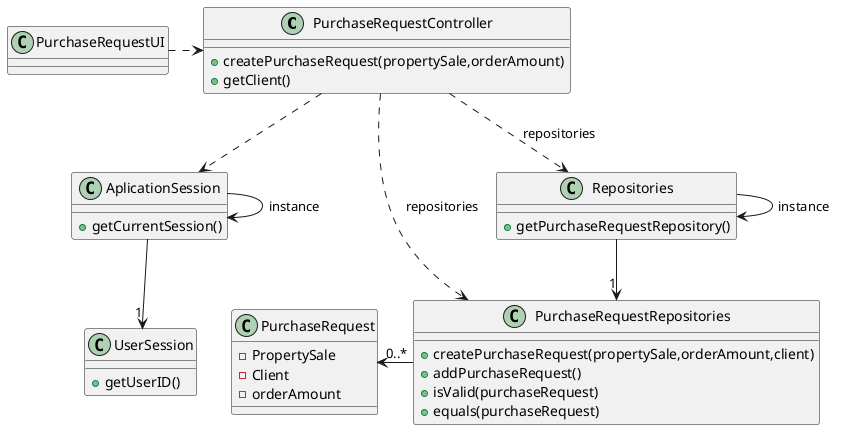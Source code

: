 @startuml
'https://plantuml.com/class-diagram


class PurchaseRequestController {
+createPurchaseRequest(propertySale,orderAmount)
+getClient()
}

class PurchaseRequestUI{
}

class Repositories {

+getPurchaseRequestRepository()
}
class AplicationSession{

+getCurrentSession()
}
class UserSession{
+getUserID()
}

class PurchaseRequestRepositories{
+createPurchaseRequest(propertySale,orderAmount,client)
+addPurchaseRequest()
+isValid(purchaseRequest)
+equals(purchaseRequest)
}

class PurchaseRequest{
-PropertySale
-Client
-orderAmount
}







PurchaseRequestUI .> PurchaseRequestController
PurchaseRequestController ..> Repositories : repositories
Repositories  --> "1" PurchaseRequestRepositories
PurchaseRequestController ..> PurchaseRequestRepositories : repositories
PurchaseRequestController ..> AplicationSession
AplicationSession -> AplicationSession : instance
AplicationSession --> "1" UserSession
Repositories --> Repositories : instance

PurchaseRequest "0..*"<- PurchaseRequestRepositories

@enduml